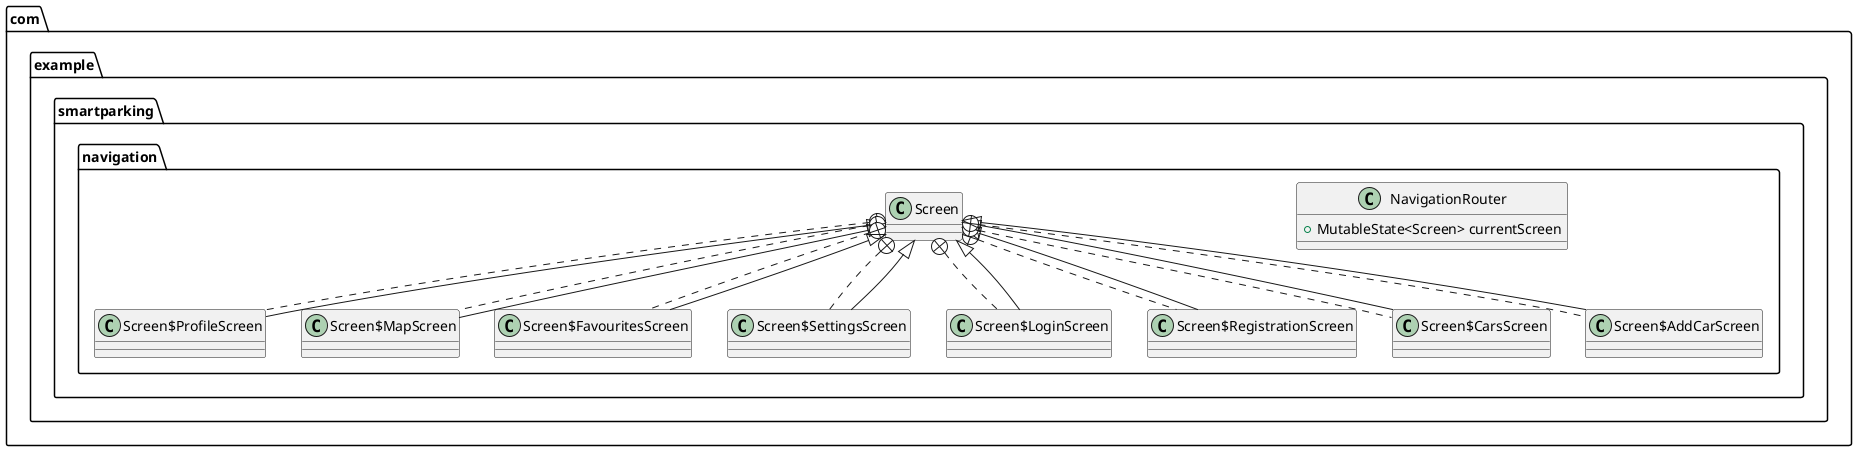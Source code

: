 @startuml
class com.example.smartparking.navigation.NavigationRouter {
+ MutableState<Screen> currentScreen
}

class com.example.smartparking.navigation.Screen$ProfileScreen {
}
class com.example.smartparking.navigation.Screen$MapScreen {
}
class com.example.smartparking.navigation.Screen$FavouritesScreen {
}
class com.example.smartparking.navigation.Screen$SettingsScreen {
}
class com.example.smartparking.navigation.Screen$LoginScreen {
}
class com.example.smartparking.navigation.Screen$RegistrationScreen {
}
class com.example.smartparking.navigation.Screen$CarsScreen {
}
class com.example.smartparking.navigation.Screen$AddCarScreen {
}
class com.example.smartparking.navigation.Screen {
}


com.example.smartparking.navigation.Screen +.. com.example.smartparking.navigation.Screen$ProfileScreen
com.example.smartparking.navigation.Screen <|-- com.example.smartparking.navigation.Screen$ProfileScreen
com.example.smartparking.navigation.Screen +.. com.example.smartparking.navigation.Screen$MapScreen
com.example.smartparking.navigation.Screen <|-- com.example.smartparking.navigation.Screen$MapScreen
com.example.smartparking.navigation.Screen +.. com.example.smartparking.navigation.Screen$FavouritesScreen
com.example.smartparking.navigation.Screen <|-- com.example.smartparking.navigation.Screen$FavouritesScreen
com.example.smartparking.navigation.Screen +.. com.example.smartparking.navigation.Screen$SettingsScreen
com.example.smartparking.navigation.Screen <|-- com.example.smartparking.navigation.Screen$SettingsScreen
com.example.smartparking.navigation.Screen +.. com.example.smartparking.navigation.Screen$LoginScreen
com.example.smartparking.navigation.Screen <|-- com.example.smartparking.navigation.Screen$LoginScreen
com.example.smartparking.navigation.Screen +.. com.example.smartparking.navigation.Screen$RegistrationScreen
com.example.smartparking.navigation.Screen <|-- com.example.smartparking.navigation.Screen$RegistrationScreen
com.example.smartparking.navigation.Screen +.. com.example.smartparking.navigation.Screen$CarsScreen
com.example.smartparking.navigation.Screen <|-- com.example.smartparking.navigation.Screen$CarsScreen
com.example.smartparking.navigation.Screen +.. com.example.smartparking.navigation.Screen$AddCarScreen
com.example.smartparking.navigation.Screen <|-- com.example.smartparking.navigation.Screen$AddCarScreen
@enduml